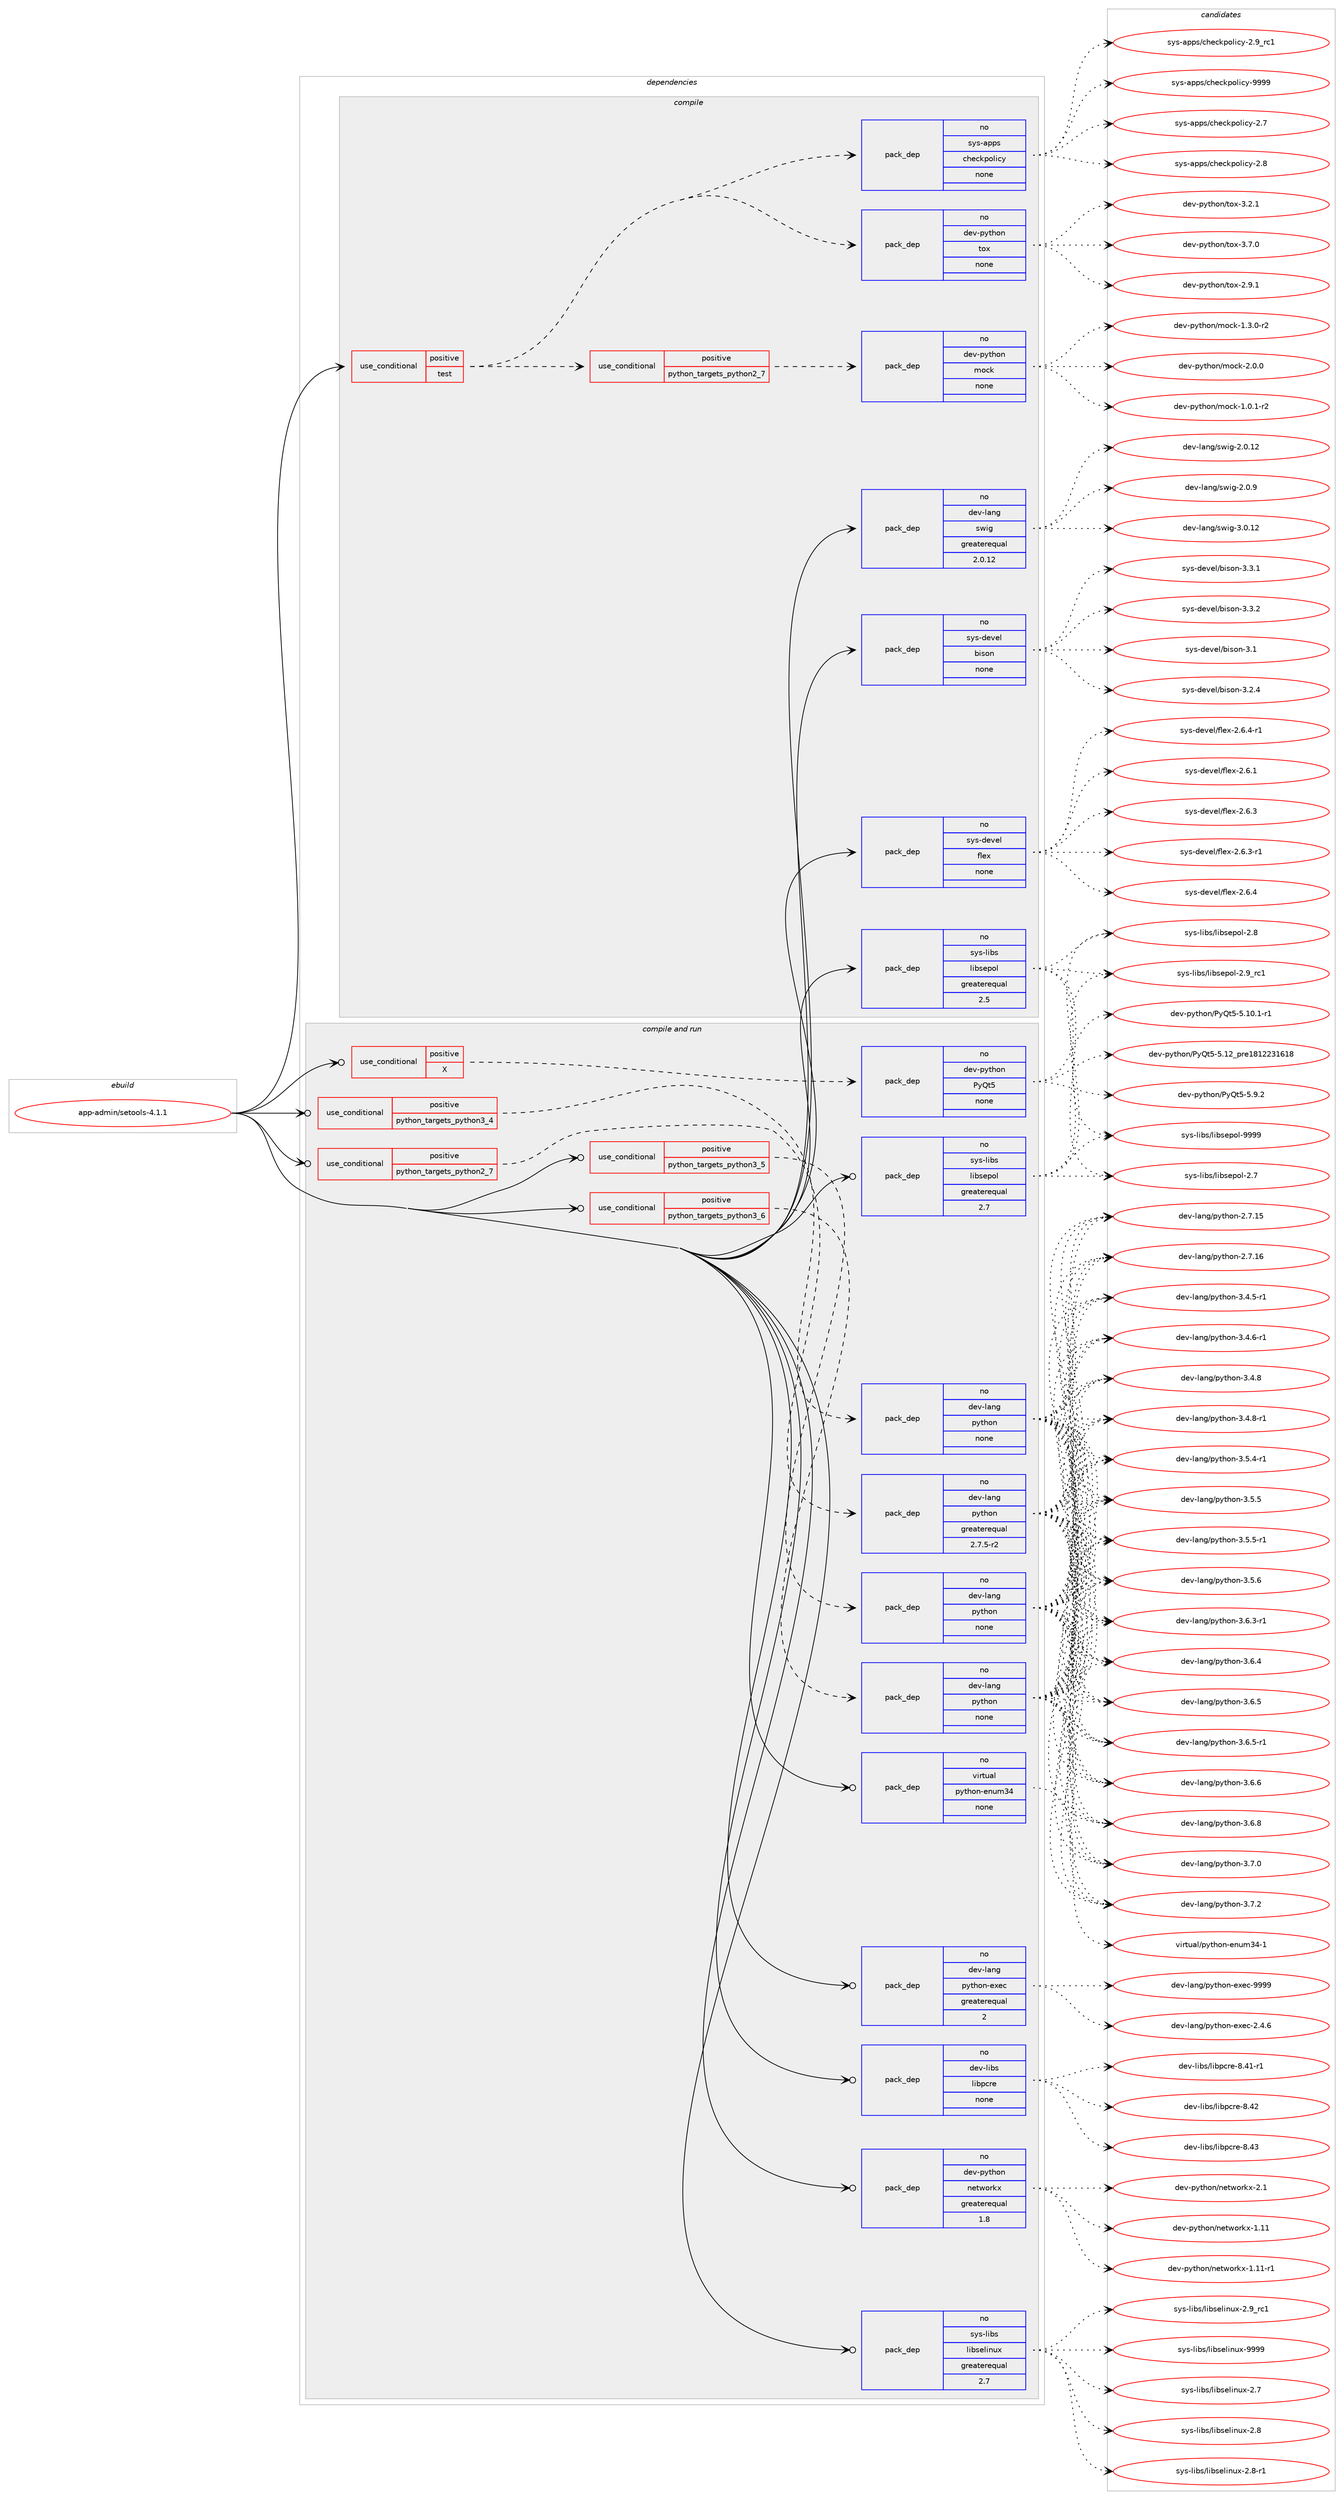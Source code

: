 digraph prolog {

# *************
# Graph options
# *************

newrank=true;
concentrate=true;
compound=true;
graph [rankdir=LR,fontname=Helvetica,fontsize=10,ranksep=1.5];#, ranksep=2.5, nodesep=0.2];
edge  [arrowhead=vee];
node  [fontname=Helvetica,fontsize=10];

# **********
# The ebuild
# **********

subgraph cluster_leftcol {
color=gray;
rank=same;
label=<<i>ebuild</i>>;
id [label="app-admin/setools-4.1.1", color=red, width=4, href="../app-admin/setools-4.1.1.svg"];
}

# ****************
# The dependencies
# ****************

subgraph cluster_midcol {
color=gray;
label=<<i>dependencies</i>>;
subgraph cluster_compile {
fillcolor="#eeeeee";
style=filled;
label=<<i>compile</i>>;
subgraph cond345970 {
dependency1269332 [label=<<TABLE BORDER="0" CELLBORDER="1" CELLSPACING="0" CELLPADDING="4"><TR><TD ROWSPAN="3" CELLPADDING="10">use_conditional</TD></TR><TR><TD>positive</TD></TR><TR><TD>test</TD></TR></TABLE>>, shape=none, color=red];
subgraph cond345971 {
dependency1269333 [label=<<TABLE BORDER="0" CELLBORDER="1" CELLSPACING="0" CELLPADDING="4"><TR><TD ROWSPAN="3" CELLPADDING="10">use_conditional</TD></TR><TR><TD>positive</TD></TR><TR><TD>python_targets_python2_7</TD></TR></TABLE>>, shape=none, color=red];
subgraph pack903686 {
dependency1269334 [label=<<TABLE BORDER="0" CELLBORDER="1" CELLSPACING="0" CELLPADDING="4" WIDTH="220"><TR><TD ROWSPAN="6" CELLPADDING="30">pack_dep</TD></TR><TR><TD WIDTH="110">no</TD></TR><TR><TD>dev-python</TD></TR><TR><TD>mock</TD></TR><TR><TD>none</TD></TR><TR><TD></TD></TR></TABLE>>, shape=none, color=blue];
}
dependency1269333:e -> dependency1269334:w [weight=20,style="dashed",arrowhead="vee"];
}
dependency1269332:e -> dependency1269333:w [weight=20,style="dashed",arrowhead="vee"];
subgraph pack903687 {
dependency1269335 [label=<<TABLE BORDER="0" CELLBORDER="1" CELLSPACING="0" CELLPADDING="4" WIDTH="220"><TR><TD ROWSPAN="6" CELLPADDING="30">pack_dep</TD></TR><TR><TD WIDTH="110">no</TD></TR><TR><TD>dev-python</TD></TR><TR><TD>tox</TD></TR><TR><TD>none</TD></TR><TR><TD></TD></TR></TABLE>>, shape=none, color=blue];
}
dependency1269332:e -> dependency1269335:w [weight=20,style="dashed",arrowhead="vee"];
subgraph pack903688 {
dependency1269336 [label=<<TABLE BORDER="0" CELLBORDER="1" CELLSPACING="0" CELLPADDING="4" WIDTH="220"><TR><TD ROWSPAN="6" CELLPADDING="30">pack_dep</TD></TR><TR><TD WIDTH="110">no</TD></TR><TR><TD>sys-apps</TD></TR><TR><TD>checkpolicy</TD></TR><TR><TD>none</TD></TR><TR><TD></TD></TR></TABLE>>, shape=none, color=blue];
}
dependency1269332:e -> dependency1269336:w [weight=20,style="dashed",arrowhead="vee"];
}
id:e -> dependency1269332:w [weight=20,style="solid",arrowhead="vee"];
subgraph pack903689 {
dependency1269337 [label=<<TABLE BORDER="0" CELLBORDER="1" CELLSPACING="0" CELLPADDING="4" WIDTH="220"><TR><TD ROWSPAN="6" CELLPADDING="30">pack_dep</TD></TR><TR><TD WIDTH="110">no</TD></TR><TR><TD>dev-lang</TD></TR><TR><TD>swig</TD></TR><TR><TD>greaterequal</TD></TR><TR><TD>2.0.12</TD></TR></TABLE>>, shape=none, color=blue];
}
id:e -> dependency1269337:w [weight=20,style="solid",arrowhead="vee"];
subgraph pack903690 {
dependency1269338 [label=<<TABLE BORDER="0" CELLBORDER="1" CELLSPACING="0" CELLPADDING="4" WIDTH="220"><TR><TD ROWSPAN="6" CELLPADDING="30">pack_dep</TD></TR><TR><TD WIDTH="110">no</TD></TR><TR><TD>sys-devel</TD></TR><TR><TD>bison</TD></TR><TR><TD>none</TD></TR><TR><TD></TD></TR></TABLE>>, shape=none, color=blue];
}
id:e -> dependency1269338:w [weight=20,style="solid",arrowhead="vee"];
subgraph pack903691 {
dependency1269339 [label=<<TABLE BORDER="0" CELLBORDER="1" CELLSPACING="0" CELLPADDING="4" WIDTH="220"><TR><TD ROWSPAN="6" CELLPADDING="30">pack_dep</TD></TR><TR><TD WIDTH="110">no</TD></TR><TR><TD>sys-devel</TD></TR><TR><TD>flex</TD></TR><TR><TD>none</TD></TR><TR><TD></TD></TR></TABLE>>, shape=none, color=blue];
}
id:e -> dependency1269339:w [weight=20,style="solid",arrowhead="vee"];
subgraph pack903692 {
dependency1269340 [label=<<TABLE BORDER="0" CELLBORDER="1" CELLSPACING="0" CELLPADDING="4" WIDTH="220"><TR><TD ROWSPAN="6" CELLPADDING="30">pack_dep</TD></TR><TR><TD WIDTH="110">no</TD></TR><TR><TD>sys-libs</TD></TR><TR><TD>libsepol</TD></TR><TR><TD>greaterequal</TD></TR><TR><TD>2.5</TD></TR></TABLE>>, shape=none, color=blue];
}
id:e -> dependency1269340:w [weight=20,style="solid",arrowhead="vee"];
}
subgraph cluster_compileandrun {
fillcolor="#eeeeee";
style=filled;
label=<<i>compile and run</i>>;
subgraph cond345972 {
dependency1269341 [label=<<TABLE BORDER="0" CELLBORDER="1" CELLSPACING="0" CELLPADDING="4"><TR><TD ROWSPAN="3" CELLPADDING="10">use_conditional</TD></TR><TR><TD>positive</TD></TR><TR><TD>X</TD></TR></TABLE>>, shape=none, color=red];
subgraph pack903693 {
dependency1269342 [label=<<TABLE BORDER="0" CELLBORDER="1" CELLSPACING="0" CELLPADDING="4" WIDTH="220"><TR><TD ROWSPAN="6" CELLPADDING="30">pack_dep</TD></TR><TR><TD WIDTH="110">no</TD></TR><TR><TD>dev-python</TD></TR><TR><TD>PyQt5</TD></TR><TR><TD>none</TD></TR><TR><TD></TD></TR></TABLE>>, shape=none, color=blue];
}
dependency1269341:e -> dependency1269342:w [weight=20,style="dashed",arrowhead="vee"];
}
id:e -> dependency1269341:w [weight=20,style="solid",arrowhead="odotvee"];
subgraph cond345973 {
dependency1269343 [label=<<TABLE BORDER="0" CELLBORDER="1" CELLSPACING="0" CELLPADDING="4"><TR><TD ROWSPAN="3" CELLPADDING="10">use_conditional</TD></TR><TR><TD>positive</TD></TR><TR><TD>python_targets_python2_7</TD></TR></TABLE>>, shape=none, color=red];
subgraph pack903694 {
dependency1269344 [label=<<TABLE BORDER="0" CELLBORDER="1" CELLSPACING="0" CELLPADDING="4" WIDTH="220"><TR><TD ROWSPAN="6" CELLPADDING="30">pack_dep</TD></TR><TR><TD WIDTH="110">no</TD></TR><TR><TD>dev-lang</TD></TR><TR><TD>python</TD></TR><TR><TD>greaterequal</TD></TR><TR><TD>2.7.5-r2</TD></TR></TABLE>>, shape=none, color=blue];
}
dependency1269343:e -> dependency1269344:w [weight=20,style="dashed",arrowhead="vee"];
}
id:e -> dependency1269343:w [weight=20,style="solid",arrowhead="odotvee"];
subgraph cond345974 {
dependency1269345 [label=<<TABLE BORDER="0" CELLBORDER="1" CELLSPACING="0" CELLPADDING="4"><TR><TD ROWSPAN="3" CELLPADDING="10">use_conditional</TD></TR><TR><TD>positive</TD></TR><TR><TD>python_targets_python3_4</TD></TR></TABLE>>, shape=none, color=red];
subgraph pack903695 {
dependency1269346 [label=<<TABLE BORDER="0" CELLBORDER="1" CELLSPACING="0" CELLPADDING="4" WIDTH="220"><TR><TD ROWSPAN="6" CELLPADDING="30">pack_dep</TD></TR><TR><TD WIDTH="110">no</TD></TR><TR><TD>dev-lang</TD></TR><TR><TD>python</TD></TR><TR><TD>none</TD></TR><TR><TD></TD></TR></TABLE>>, shape=none, color=blue];
}
dependency1269345:e -> dependency1269346:w [weight=20,style="dashed",arrowhead="vee"];
}
id:e -> dependency1269345:w [weight=20,style="solid",arrowhead="odotvee"];
subgraph cond345975 {
dependency1269347 [label=<<TABLE BORDER="0" CELLBORDER="1" CELLSPACING="0" CELLPADDING="4"><TR><TD ROWSPAN="3" CELLPADDING="10">use_conditional</TD></TR><TR><TD>positive</TD></TR><TR><TD>python_targets_python3_5</TD></TR></TABLE>>, shape=none, color=red];
subgraph pack903696 {
dependency1269348 [label=<<TABLE BORDER="0" CELLBORDER="1" CELLSPACING="0" CELLPADDING="4" WIDTH="220"><TR><TD ROWSPAN="6" CELLPADDING="30">pack_dep</TD></TR><TR><TD WIDTH="110">no</TD></TR><TR><TD>dev-lang</TD></TR><TR><TD>python</TD></TR><TR><TD>none</TD></TR><TR><TD></TD></TR></TABLE>>, shape=none, color=blue];
}
dependency1269347:e -> dependency1269348:w [weight=20,style="dashed",arrowhead="vee"];
}
id:e -> dependency1269347:w [weight=20,style="solid",arrowhead="odotvee"];
subgraph cond345976 {
dependency1269349 [label=<<TABLE BORDER="0" CELLBORDER="1" CELLSPACING="0" CELLPADDING="4"><TR><TD ROWSPAN="3" CELLPADDING="10">use_conditional</TD></TR><TR><TD>positive</TD></TR><TR><TD>python_targets_python3_6</TD></TR></TABLE>>, shape=none, color=red];
subgraph pack903697 {
dependency1269350 [label=<<TABLE BORDER="0" CELLBORDER="1" CELLSPACING="0" CELLPADDING="4" WIDTH="220"><TR><TD ROWSPAN="6" CELLPADDING="30">pack_dep</TD></TR><TR><TD WIDTH="110">no</TD></TR><TR><TD>dev-lang</TD></TR><TR><TD>python</TD></TR><TR><TD>none</TD></TR><TR><TD></TD></TR></TABLE>>, shape=none, color=blue];
}
dependency1269349:e -> dependency1269350:w [weight=20,style="dashed",arrowhead="vee"];
}
id:e -> dependency1269349:w [weight=20,style="solid",arrowhead="odotvee"];
subgraph pack903698 {
dependency1269351 [label=<<TABLE BORDER="0" CELLBORDER="1" CELLSPACING="0" CELLPADDING="4" WIDTH="220"><TR><TD ROWSPAN="6" CELLPADDING="30">pack_dep</TD></TR><TR><TD WIDTH="110">no</TD></TR><TR><TD>dev-lang</TD></TR><TR><TD>python-exec</TD></TR><TR><TD>greaterequal</TD></TR><TR><TD>2</TD></TR></TABLE>>, shape=none, color=blue];
}
id:e -> dependency1269351:w [weight=20,style="solid",arrowhead="odotvee"];
subgraph pack903699 {
dependency1269352 [label=<<TABLE BORDER="0" CELLBORDER="1" CELLSPACING="0" CELLPADDING="4" WIDTH="220"><TR><TD ROWSPAN="6" CELLPADDING="30">pack_dep</TD></TR><TR><TD WIDTH="110">no</TD></TR><TR><TD>dev-libs</TD></TR><TR><TD>libpcre</TD></TR><TR><TD>none</TD></TR><TR><TD></TD></TR></TABLE>>, shape=none, color=blue];
}
id:e -> dependency1269352:w [weight=20,style="solid",arrowhead="odotvee"];
subgraph pack903700 {
dependency1269353 [label=<<TABLE BORDER="0" CELLBORDER="1" CELLSPACING="0" CELLPADDING="4" WIDTH="220"><TR><TD ROWSPAN="6" CELLPADDING="30">pack_dep</TD></TR><TR><TD WIDTH="110">no</TD></TR><TR><TD>dev-python</TD></TR><TR><TD>networkx</TD></TR><TR><TD>greaterequal</TD></TR><TR><TD>1.8</TD></TR></TABLE>>, shape=none, color=blue];
}
id:e -> dependency1269353:w [weight=20,style="solid",arrowhead="odotvee"];
subgraph pack903701 {
dependency1269354 [label=<<TABLE BORDER="0" CELLBORDER="1" CELLSPACING="0" CELLPADDING="4" WIDTH="220"><TR><TD ROWSPAN="6" CELLPADDING="30">pack_dep</TD></TR><TR><TD WIDTH="110">no</TD></TR><TR><TD>sys-libs</TD></TR><TR><TD>libselinux</TD></TR><TR><TD>greaterequal</TD></TR><TR><TD>2.7</TD></TR></TABLE>>, shape=none, color=blue];
}
id:e -> dependency1269354:w [weight=20,style="solid",arrowhead="odotvee"];
subgraph pack903702 {
dependency1269355 [label=<<TABLE BORDER="0" CELLBORDER="1" CELLSPACING="0" CELLPADDING="4" WIDTH="220"><TR><TD ROWSPAN="6" CELLPADDING="30">pack_dep</TD></TR><TR><TD WIDTH="110">no</TD></TR><TR><TD>sys-libs</TD></TR><TR><TD>libsepol</TD></TR><TR><TD>greaterequal</TD></TR><TR><TD>2.7</TD></TR></TABLE>>, shape=none, color=blue];
}
id:e -> dependency1269355:w [weight=20,style="solid",arrowhead="odotvee"];
subgraph pack903703 {
dependency1269356 [label=<<TABLE BORDER="0" CELLBORDER="1" CELLSPACING="0" CELLPADDING="4" WIDTH="220"><TR><TD ROWSPAN="6" CELLPADDING="30">pack_dep</TD></TR><TR><TD WIDTH="110">no</TD></TR><TR><TD>virtual</TD></TR><TR><TD>python-enum34</TD></TR><TR><TD>none</TD></TR><TR><TD></TD></TR></TABLE>>, shape=none, color=blue];
}
id:e -> dependency1269356:w [weight=20,style="solid",arrowhead="odotvee"];
}
subgraph cluster_run {
fillcolor="#eeeeee";
style=filled;
label=<<i>run</i>>;
}
}

# **************
# The candidates
# **************

subgraph cluster_choices {
rank=same;
color=gray;
label=<<i>candidates</i>>;

subgraph choice903686 {
color=black;
nodesep=1;
choice1001011184511212111610411111047109111991074549464846494511450 [label="dev-python/mock-1.0.1-r2", color=red, width=4,href="../dev-python/mock-1.0.1-r2.svg"];
choice1001011184511212111610411111047109111991074549465146484511450 [label="dev-python/mock-1.3.0-r2", color=red, width=4,href="../dev-python/mock-1.3.0-r2.svg"];
choice100101118451121211161041111104710911199107455046484648 [label="dev-python/mock-2.0.0", color=red, width=4,href="../dev-python/mock-2.0.0.svg"];
dependency1269334:e -> choice1001011184511212111610411111047109111991074549464846494511450:w [style=dotted,weight="100"];
dependency1269334:e -> choice1001011184511212111610411111047109111991074549465146484511450:w [style=dotted,weight="100"];
dependency1269334:e -> choice100101118451121211161041111104710911199107455046484648:w [style=dotted,weight="100"];
}
subgraph choice903687 {
color=black;
nodesep=1;
choice1001011184511212111610411111047116111120455046574649 [label="dev-python/tox-2.9.1", color=red, width=4,href="../dev-python/tox-2.9.1.svg"];
choice1001011184511212111610411111047116111120455146504649 [label="dev-python/tox-3.2.1", color=red, width=4,href="../dev-python/tox-3.2.1.svg"];
choice1001011184511212111610411111047116111120455146554648 [label="dev-python/tox-3.7.0", color=red, width=4,href="../dev-python/tox-3.7.0.svg"];
dependency1269335:e -> choice1001011184511212111610411111047116111120455046574649:w [style=dotted,weight="100"];
dependency1269335:e -> choice1001011184511212111610411111047116111120455146504649:w [style=dotted,weight="100"];
dependency1269335:e -> choice1001011184511212111610411111047116111120455146554648:w [style=dotted,weight="100"];
}
subgraph choice903688 {
color=black;
nodesep=1;
choice11512111545971121121154799104101991071121111081059912145504655 [label="sys-apps/checkpolicy-2.7", color=red, width=4,href="../sys-apps/checkpolicy-2.7.svg"];
choice11512111545971121121154799104101991071121111081059912145504656 [label="sys-apps/checkpolicy-2.8", color=red, width=4,href="../sys-apps/checkpolicy-2.8.svg"];
choice11512111545971121121154799104101991071121111081059912145504657951149949 [label="sys-apps/checkpolicy-2.9_rc1", color=red, width=4,href="../sys-apps/checkpolicy-2.9_rc1.svg"];
choice1151211154597112112115479910410199107112111108105991214557575757 [label="sys-apps/checkpolicy-9999", color=red, width=4,href="../sys-apps/checkpolicy-9999.svg"];
dependency1269336:e -> choice11512111545971121121154799104101991071121111081059912145504655:w [style=dotted,weight="100"];
dependency1269336:e -> choice11512111545971121121154799104101991071121111081059912145504656:w [style=dotted,weight="100"];
dependency1269336:e -> choice11512111545971121121154799104101991071121111081059912145504657951149949:w [style=dotted,weight="100"];
dependency1269336:e -> choice1151211154597112112115479910410199107112111108105991214557575757:w [style=dotted,weight="100"];
}
subgraph choice903689 {
color=black;
nodesep=1;
choice10010111845108971101034711511910510345504648464950 [label="dev-lang/swig-2.0.12", color=red, width=4,href="../dev-lang/swig-2.0.12.svg"];
choice100101118451089711010347115119105103455046484657 [label="dev-lang/swig-2.0.9", color=red, width=4,href="../dev-lang/swig-2.0.9.svg"];
choice10010111845108971101034711511910510345514648464950 [label="dev-lang/swig-3.0.12", color=red, width=4,href="../dev-lang/swig-3.0.12.svg"];
dependency1269337:e -> choice10010111845108971101034711511910510345504648464950:w [style=dotted,weight="100"];
dependency1269337:e -> choice100101118451089711010347115119105103455046484657:w [style=dotted,weight="100"];
dependency1269337:e -> choice10010111845108971101034711511910510345514648464950:w [style=dotted,weight="100"];
}
subgraph choice903690 {
color=black;
nodesep=1;
choice11512111545100101118101108479810511511111045514649 [label="sys-devel/bison-3.1", color=red, width=4,href="../sys-devel/bison-3.1.svg"];
choice115121115451001011181011084798105115111110455146504652 [label="sys-devel/bison-3.2.4", color=red, width=4,href="../sys-devel/bison-3.2.4.svg"];
choice115121115451001011181011084798105115111110455146514649 [label="sys-devel/bison-3.3.1", color=red, width=4,href="../sys-devel/bison-3.3.1.svg"];
choice115121115451001011181011084798105115111110455146514650 [label="sys-devel/bison-3.3.2", color=red, width=4,href="../sys-devel/bison-3.3.2.svg"];
dependency1269338:e -> choice11512111545100101118101108479810511511111045514649:w [style=dotted,weight="100"];
dependency1269338:e -> choice115121115451001011181011084798105115111110455146504652:w [style=dotted,weight="100"];
dependency1269338:e -> choice115121115451001011181011084798105115111110455146514649:w [style=dotted,weight="100"];
dependency1269338:e -> choice115121115451001011181011084798105115111110455146514650:w [style=dotted,weight="100"];
}
subgraph choice903691 {
color=black;
nodesep=1;
choice1151211154510010111810110847102108101120455046544649 [label="sys-devel/flex-2.6.1", color=red, width=4,href="../sys-devel/flex-2.6.1.svg"];
choice1151211154510010111810110847102108101120455046544651 [label="sys-devel/flex-2.6.3", color=red, width=4,href="../sys-devel/flex-2.6.3.svg"];
choice11512111545100101118101108471021081011204550465446514511449 [label="sys-devel/flex-2.6.3-r1", color=red, width=4,href="../sys-devel/flex-2.6.3-r1.svg"];
choice1151211154510010111810110847102108101120455046544652 [label="sys-devel/flex-2.6.4", color=red, width=4,href="../sys-devel/flex-2.6.4.svg"];
choice11512111545100101118101108471021081011204550465446524511449 [label="sys-devel/flex-2.6.4-r1", color=red, width=4,href="../sys-devel/flex-2.6.4-r1.svg"];
dependency1269339:e -> choice1151211154510010111810110847102108101120455046544649:w [style=dotted,weight="100"];
dependency1269339:e -> choice1151211154510010111810110847102108101120455046544651:w [style=dotted,weight="100"];
dependency1269339:e -> choice11512111545100101118101108471021081011204550465446514511449:w [style=dotted,weight="100"];
dependency1269339:e -> choice1151211154510010111810110847102108101120455046544652:w [style=dotted,weight="100"];
dependency1269339:e -> choice11512111545100101118101108471021081011204550465446524511449:w [style=dotted,weight="100"];
}
subgraph choice903692 {
color=black;
nodesep=1;
choice1151211154510810598115471081059811510111211110845504655 [label="sys-libs/libsepol-2.7", color=red, width=4,href="../sys-libs/libsepol-2.7.svg"];
choice1151211154510810598115471081059811510111211110845504656 [label="sys-libs/libsepol-2.8", color=red, width=4,href="../sys-libs/libsepol-2.8.svg"];
choice1151211154510810598115471081059811510111211110845504657951149949 [label="sys-libs/libsepol-2.9_rc1", color=red, width=4,href="../sys-libs/libsepol-2.9_rc1.svg"];
choice115121115451081059811547108105981151011121111084557575757 [label="sys-libs/libsepol-9999", color=red, width=4,href="../sys-libs/libsepol-9999.svg"];
dependency1269340:e -> choice1151211154510810598115471081059811510111211110845504655:w [style=dotted,weight="100"];
dependency1269340:e -> choice1151211154510810598115471081059811510111211110845504656:w [style=dotted,weight="100"];
dependency1269340:e -> choice1151211154510810598115471081059811510111211110845504657951149949:w [style=dotted,weight="100"];
dependency1269340:e -> choice115121115451081059811547108105981151011121111084557575757:w [style=dotted,weight="100"];
}
subgraph choice903693 {
color=black;
nodesep=1;
choice1001011184511212111610411111047801218111653455346494846494511449 [label="dev-python/PyQt5-5.10.1-r1", color=red, width=4,href="../dev-python/PyQt5-5.10.1-r1.svg"];
choice100101118451121211161041111104780121811165345534649509511211410149564950505149544956 [label="dev-python/PyQt5-5.12_pre1812231618", color=red, width=4,href="../dev-python/PyQt5-5.12_pre1812231618.svg"];
choice1001011184511212111610411111047801218111653455346574650 [label="dev-python/PyQt5-5.9.2", color=red, width=4,href="../dev-python/PyQt5-5.9.2.svg"];
dependency1269342:e -> choice1001011184511212111610411111047801218111653455346494846494511449:w [style=dotted,weight="100"];
dependency1269342:e -> choice100101118451121211161041111104780121811165345534649509511211410149564950505149544956:w [style=dotted,weight="100"];
dependency1269342:e -> choice1001011184511212111610411111047801218111653455346574650:w [style=dotted,weight="100"];
}
subgraph choice903694 {
color=black;
nodesep=1;
choice10010111845108971101034711212111610411111045504655464953 [label="dev-lang/python-2.7.15", color=red, width=4,href="../dev-lang/python-2.7.15.svg"];
choice10010111845108971101034711212111610411111045504655464954 [label="dev-lang/python-2.7.16", color=red, width=4,href="../dev-lang/python-2.7.16.svg"];
choice1001011184510897110103471121211161041111104551465246534511449 [label="dev-lang/python-3.4.5-r1", color=red, width=4,href="../dev-lang/python-3.4.5-r1.svg"];
choice1001011184510897110103471121211161041111104551465246544511449 [label="dev-lang/python-3.4.6-r1", color=red, width=4,href="../dev-lang/python-3.4.6-r1.svg"];
choice100101118451089711010347112121116104111110455146524656 [label="dev-lang/python-3.4.8", color=red, width=4,href="../dev-lang/python-3.4.8.svg"];
choice1001011184510897110103471121211161041111104551465246564511449 [label="dev-lang/python-3.4.8-r1", color=red, width=4,href="../dev-lang/python-3.4.8-r1.svg"];
choice1001011184510897110103471121211161041111104551465346524511449 [label="dev-lang/python-3.5.4-r1", color=red, width=4,href="../dev-lang/python-3.5.4-r1.svg"];
choice100101118451089711010347112121116104111110455146534653 [label="dev-lang/python-3.5.5", color=red, width=4,href="../dev-lang/python-3.5.5.svg"];
choice1001011184510897110103471121211161041111104551465346534511449 [label="dev-lang/python-3.5.5-r1", color=red, width=4,href="../dev-lang/python-3.5.5-r1.svg"];
choice100101118451089711010347112121116104111110455146534654 [label="dev-lang/python-3.5.6", color=red, width=4,href="../dev-lang/python-3.5.6.svg"];
choice1001011184510897110103471121211161041111104551465446514511449 [label="dev-lang/python-3.6.3-r1", color=red, width=4,href="../dev-lang/python-3.6.3-r1.svg"];
choice100101118451089711010347112121116104111110455146544652 [label="dev-lang/python-3.6.4", color=red, width=4,href="../dev-lang/python-3.6.4.svg"];
choice100101118451089711010347112121116104111110455146544653 [label="dev-lang/python-3.6.5", color=red, width=4,href="../dev-lang/python-3.6.5.svg"];
choice1001011184510897110103471121211161041111104551465446534511449 [label="dev-lang/python-3.6.5-r1", color=red, width=4,href="../dev-lang/python-3.6.5-r1.svg"];
choice100101118451089711010347112121116104111110455146544654 [label="dev-lang/python-3.6.6", color=red, width=4,href="../dev-lang/python-3.6.6.svg"];
choice100101118451089711010347112121116104111110455146544656 [label="dev-lang/python-3.6.8", color=red, width=4,href="../dev-lang/python-3.6.8.svg"];
choice100101118451089711010347112121116104111110455146554648 [label="dev-lang/python-3.7.0", color=red, width=4,href="../dev-lang/python-3.7.0.svg"];
choice100101118451089711010347112121116104111110455146554650 [label="dev-lang/python-3.7.2", color=red, width=4,href="../dev-lang/python-3.7.2.svg"];
dependency1269344:e -> choice10010111845108971101034711212111610411111045504655464953:w [style=dotted,weight="100"];
dependency1269344:e -> choice10010111845108971101034711212111610411111045504655464954:w [style=dotted,weight="100"];
dependency1269344:e -> choice1001011184510897110103471121211161041111104551465246534511449:w [style=dotted,weight="100"];
dependency1269344:e -> choice1001011184510897110103471121211161041111104551465246544511449:w [style=dotted,weight="100"];
dependency1269344:e -> choice100101118451089711010347112121116104111110455146524656:w [style=dotted,weight="100"];
dependency1269344:e -> choice1001011184510897110103471121211161041111104551465246564511449:w [style=dotted,weight="100"];
dependency1269344:e -> choice1001011184510897110103471121211161041111104551465346524511449:w [style=dotted,weight="100"];
dependency1269344:e -> choice100101118451089711010347112121116104111110455146534653:w [style=dotted,weight="100"];
dependency1269344:e -> choice1001011184510897110103471121211161041111104551465346534511449:w [style=dotted,weight="100"];
dependency1269344:e -> choice100101118451089711010347112121116104111110455146534654:w [style=dotted,weight="100"];
dependency1269344:e -> choice1001011184510897110103471121211161041111104551465446514511449:w [style=dotted,weight="100"];
dependency1269344:e -> choice100101118451089711010347112121116104111110455146544652:w [style=dotted,weight="100"];
dependency1269344:e -> choice100101118451089711010347112121116104111110455146544653:w [style=dotted,weight="100"];
dependency1269344:e -> choice1001011184510897110103471121211161041111104551465446534511449:w [style=dotted,weight="100"];
dependency1269344:e -> choice100101118451089711010347112121116104111110455146544654:w [style=dotted,weight="100"];
dependency1269344:e -> choice100101118451089711010347112121116104111110455146544656:w [style=dotted,weight="100"];
dependency1269344:e -> choice100101118451089711010347112121116104111110455146554648:w [style=dotted,weight="100"];
dependency1269344:e -> choice100101118451089711010347112121116104111110455146554650:w [style=dotted,weight="100"];
}
subgraph choice903695 {
color=black;
nodesep=1;
choice10010111845108971101034711212111610411111045504655464953 [label="dev-lang/python-2.7.15", color=red, width=4,href="../dev-lang/python-2.7.15.svg"];
choice10010111845108971101034711212111610411111045504655464954 [label="dev-lang/python-2.7.16", color=red, width=4,href="../dev-lang/python-2.7.16.svg"];
choice1001011184510897110103471121211161041111104551465246534511449 [label="dev-lang/python-3.4.5-r1", color=red, width=4,href="../dev-lang/python-3.4.5-r1.svg"];
choice1001011184510897110103471121211161041111104551465246544511449 [label="dev-lang/python-3.4.6-r1", color=red, width=4,href="../dev-lang/python-3.4.6-r1.svg"];
choice100101118451089711010347112121116104111110455146524656 [label="dev-lang/python-3.4.8", color=red, width=4,href="../dev-lang/python-3.4.8.svg"];
choice1001011184510897110103471121211161041111104551465246564511449 [label="dev-lang/python-3.4.8-r1", color=red, width=4,href="../dev-lang/python-3.4.8-r1.svg"];
choice1001011184510897110103471121211161041111104551465346524511449 [label="dev-lang/python-3.5.4-r1", color=red, width=4,href="../dev-lang/python-3.5.4-r1.svg"];
choice100101118451089711010347112121116104111110455146534653 [label="dev-lang/python-3.5.5", color=red, width=4,href="../dev-lang/python-3.5.5.svg"];
choice1001011184510897110103471121211161041111104551465346534511449 [label="dev-lang/python-3.5.5-r1", color=red, width=4,href="../dev-lang/python-3.5.5-r1.svg"];
choice100101118451089711010347112121116104111110455146534654 [label="dev-lang/python-3.5.6", color=red, width=4,href="../dev-lang/python-3.5.6.svg"];
choice1001011184510897110103471121211161041111104551465446514511449 [label="dev-lang/python-3.6.3-r1", color=red, width=4,href="../dev-lang/python-3.6.3-r1.svg"];
choice100101118451089711010347112121116104111110455146544652 [label="dev-lang/python-3.6.4", color=red, width=4,href="../dev-lang/python-3.6.4.svg"];
choice100101118451089711010347112121116104111110455146544653 [label="dev-lang/python-3.6.5", color=red, width=4,href="../dev-lang/python-3.6.5.svg"];
choice1001011184510897110103471121211161041111104551465446534511449 [label="dev-lang/python-3.6.5-r1", color=red, width=4,href="../dev-lang/python-3.6.5-r1.svg"];
choice100101118451089711010347112121116104111110455146544654 [label="dev-lang/python-3.6.6", color=red, width=4,href="../dev-lang/python-3.6.6.svg"];
choice100101118451089711010347112121116104111110455146544656 [label="dev-lang/python-3.6.8", color=red, width=4,href="../dev-lang/python-3.6.8.svg"];
choice100101118451089711010347112121116104111110455146554648 [label="dev-lang/python-3.7.0", color=red, width=4,href="../dev-lang/python-3.7.0.svg"];
choice100101118451089711010347112121116104111110455146554650 [label="dev-lang/python-3.7.2", color=red, width=4,href="../dev-lang/python-3.7.2.svg"];
dependency1269346:e -> choice10010111845108971101034711212111610411111045504655464953:w [style=dotted,weight="100"];
dependency1269346:e -> choice10010111845108971101034711212111610411111045504655464954:w [style=dotted,weight="100"];
dependency1269346:e -> choice1001011184510897110103471121211161041111104551465246534511449:w [style=dotted,weight="100"];
dependency1269346:e -> choice1001011184510897110103471121211161041111104551465246544511449:w [style=dotted,weight="100"];
dependency1269346:e -> choice100101118451089711010347112121116104111110455146524656:w [style=dotted,weight="100"];
dependency1269346:e -> choice1001011184510897110103471121211161041111104551465246564511449:w [style=dotted,weight="100"];
dependency1269346:e -> choice1001011184510897110103471121211161041111104551465346524511449:w [style=dotted,weight="100"];
dependency1269346:e -> choice100101118451089711010347112121116104111110455146534653:w [style=dotted,weight="100"];
dependency1269346:e -> choice1001011184510897110103471121211161041111104551465346534511449:w [style=dotted,weight="100"];
dependency1269346:e -> choice100101118451089711010347112121116104111110455146534654:w [style=dotted,weight="100"];
dependency1269346:e -> choice1001011184510897110103471121211161041111104551465446514511449:w [style=dotted,weight="100"];
dependency1269346:e -> choice100101118451089711010347112121116104111110455146544652:w [style=dotted,weight="100"];
dependency1269346:e -> choice100101118451089711010347112121116104111110455146544653:w [style=dotted,weight="100"];
dependency1269346:e -> choice1001011184510897110103471121211161041111104551465446534511449:w [style=dotted,weight="100"];
dependency1269346:e -> choice100101118451089711010347112121116104111110455146544654:w [style=dotted,weight="100"];
dependency1269346:e -> choice100101118451089711010347112121116104111110455146544656:w [style=dotted,weight="100"];
dependency1269346:e -> choice100101118451089711010347112121116104111110455146554648:w [style=dotted,weight="100"];
dependency1269346:e -> choice100101118451089711010347112121116104111110455146554650:w [style=dotted,weight="100"];
}
subgraph choice903696 {
color=black;
nodesep=1;
choice10010111845108971101034711212111610411111045504655464953 [label="dev-lang/python-2.7.15", color=red, width=4,href="../dev-lang/python-2.7.15.svg"];
choice10010111845108971101034711212111610411111045504655464954 [label="dev-lang/python-2.7.16", color=red, width=4,href="../dev-lang/python-2.7.16.svg"];
choice1001011184510897110103471121211161041111104551465246534511449 [label="dev-lang/python-3.4.5-r1", color=red, width=4,href="../dev-lang/python-3.4.5-r1.svg"];
choice1001011184510897110103471121211161041111104551465246544511449 [label="dev-lang/python-3.4.6-r1", color=red, width=4,href="../dev-lang/python-3.4.6-r1.svg"];
choice100101118451089711010347112121116104111110455146524656 [label="dev-lang/python-3.4.8", color=red, width=4,href="../dev-lang/python-3.4.8.svg"];
choice1001011184510897110103471121211161041111104551465246564511449 [label="dev-lang/python-3.4.8-r1", color=red, width=4,href="../dev-lang/python-3.4.8-r1.svg"];
choice1001011184510897110103471121211161041111104551465346524511449 [label="dev-lang/python-3.5.4-r1", color=red, width=4,href="../dev-lang/python-3.5.4-r1.svg"];
choice100101118451089711010347112121116104111110455146534653 [label="dev-lang/python-3.5.5", color=red, width=4,href="../dev-lang/python-3.5.5.svg"];
choice1001011184510897110103471121211161041111104551465346534511449 [label="dev-lang/python-3.5.5-r1", color=red, width=4,href="../dev-lang/python-3.5.5-r1.svg"];
choice100101118451089711010347112121116104111110455146534654 [label="dev-lang/python-3.5.6", color=red, width=4,href="../dev-lang/python-3.5.6.svg"];
choice1001011184510897110103471121211161041111104551465446514511449 [label="dev-lang/python-3.6.3-r1", color=red, width=4,href="../dev-lang/python-3.6.3-r1.svg"];
choice100101118451089711010347112121116104111110455146544652 [label="dev-lang/python-3.6.4", color=red, width=4,href="../dev-lang/python-3.6.4.svg"];
choice100101118451089711010347112121116104111110455146544653 [label="dev-lang/python-3.6.5", color=red, width=4,href="../dev-lang/python-3.6.5.svg"];
choice1001011184510897110103471121211161041111104551465446534511449 [label="dev-lang/python-3.6.5-r1", color=red, width=4,href="../dev-lang/python-3.6.5-r1.svg"];
choice100101118451089711010347112121116104111110455146544654 [label="dev-lang/python-3.6.6", color=red, width=4,href="../dev-lang/python-3.6.6.svg"];
choice100101118451089711010347112121116104111110455146544656 [label="dev-lang/python-3.6.8", color=red, width=4,href="../dev-lang/python-3.6.8.svg"];
choice100101118451089711010347112121116104111110455146554648 [label="dev-lang/python-3.7.0", color=red, width=4,href="../dev-lang/python-3.7.0.svg"];
choice100101118451089711010347112121116104111110455146554650 [label="dev-lang/python-3.7.2", color=red, width=4,href="../dev-lang/python-3.7.2.svg"];
dependency1269348:e -> choice10010111845108971101034711212111610411111045504655464953:w [style=dotted,weight="100"];
dependency1269348:e -> choice10010111845108971101034711212111610411111045504655464954:w [style=dotted,weight="100"];
dependency1269348:e -> choice1001011184510897110103471121211161041111104551465246534511449:w [style=dotted,weight="100"];
dependency1269348:e -> choice1001011184510897110103471121211161041111104551465246544511449:w [style=dotted,weight="100"];
dependency1269348:e -> choice100101118451089711010347112121116104111110455146524656:w [style=dotted,weight="100"];
dependency1269348:e -> choice1001011184510897110103471121211161041111104551465246564511449:w [style=dotted,weight="100"];
dependency1269348:e -> choice1001011184510897110103471121211161041111104551465346524511449:w [style=dotted,weight="100"];
dependency1269348:e -> choice100101118451089711010347112121116104111110455146534653:w [style=dotted,weight="100"];
dependency1269348:e -> choice1001011184510897110103471121211161041111104551465346534511449:w [style=dotted,weight="100"];
dependency1269348:e -> choice100101118451089711010347112121116104111110455146534654:w [style=dotted,weight="100"];
dependency1269348:e -> choice1001011184510897110103471121211161041111104551465446514511449:w [style=dotted,weight="100"];
dependency1269348:e -> choice100101118451089711010347112121116104111110455146544652:w [style=dotted,weight="100"];
dependency1269348:e -> choice100101118451089711010347112121116104111110455146544653:w [style=dotted,weight="100"];
dependency1269348:e -> choice1001011184510897110103471121211161041111104551465446534511449:w [style=dotted,weight="100"];
dependency1269348:e -> choice100101118451089711010347112121116104111110455146544654:w [style=dotted,weight="100"];
dependency1269348:e -> choice100101118451089711010347112121116104111110455146544656:w [style=dotted,weight="100"];
dependency1269348:e -> choice100101118451089711010347112121116104111110455146554648:w [style=dotted,weight="100"];
dependency1269348:e -> choice100101118451089711010347112121116104111110455146554650:w [style=dotted,weight="100"];
}
subgraph choice903697 {
color=black;
nodesep=1;
choice10010111845108971101034711212111610411111045504655464953 [label="dev-lang/python-2.7.15", color=red, width=4,href="../dev-lang/python-2.7.15.svg"];
choice10010111845108971101034711212111610411111045504655464954 [label="dev-lang/python-2.7.16", color=red, width=4,href="../dev-lang/python-2.7.16.svg"];
choice1001011184510897110103471121211161041111104551465246534511449 [label="dev-lang/python-3.4.5-r1", color=red, width=4,href="../dev-lang/python-3.4.5-r1.svg"];
choice1001011184510897110103471121211161041111104551465246544511449 [label="dev-lang/python-3.4.6-r1", color=red, width=4,href="../dev-lang/python-3.4.6-r1.svg"];
choice100101118451089711010347112121116104111110455146524656 [label="dev-lang/python-3.4.8", color=red, width=4,href="../dev-lang/python-3.4.8.svg"];
choice1001011184510897110103471121211161041111104551465246564511449 [label="dev-lang/python-3.4.8-r1", color=red, width=4,href="../dev-lang/python-3.4.8-r1.svg"];
choice1001011184510897110103471121211161041111104551465346524511449 [label="dev-lang/python-3.5.4-r1", color=red, width=4,href="../dev-lang/python-3.5.4-r1.svg"];
choice100101118451089711010347112121116104111110455146534653 [label="dev-lang/python-3.5.5", color=red, width=4,href="../dev-lang/python-3.5.5.svg"];
choice1001011184510897110103471121211161041111104551465346534511449 [label="dev-lang/python-3.5.5-r1", color=red, width=4,href="../dev-lang/python-3.5.5-r1.svg"];
choice100101118451089711010347112121116104111110455146534654 [label="dev-lang/python-3.5.6", color=red, width=4,href="../dev-lang/python-3.5.6.svg"];
choice1001011184510897110103471121211161041111104551465446514511449 [label="dev-lang/python-3.6.3-r1", color=red, width=4,href="../dev-lang/python-3.6.3-r1.svg"];
choice100101118451089711010347112121116104111110455146544652 [label="dev-lang/python-3.6.4", color=red, width=4,href="../dev-lang/python-3.6.4.svg"];
choice100101118451089711010347112121116104111110455146544653 [label="dev-lang/python-3.6.5", color=red, width=4,href="../dev-lang/python-3.6.5.svg"];
choice1001011184510897110103471121211161041111104551465446534511449 [label="dev-lang/python-3.6.5-r1", color=red, width=4,href="../dev-lang/python-3.6.5-r1.svg"];
choice100101118451089711010347112121116104111110455146544654 [label="dev-lang/python-3.6.6", color=red, width=4,href="../dev-lang/python-3.6.6.svg"];
choice100101118451089711010347112121116104111110455146544656 [label="dev-lang/python-3.6.8", color=red, width=4,href="../dev-lang/python-3.6.8.svg"];
choice100101118451089711010347112121116104111110455146554648 [label="dev-lang/python-3.7.0", color=red, width=4,href="../dev-lang/python-3.7.0.svg"];
choice100101118451089711010347112121116104111110455146554650 [label="dev-lang/python-3.7.2", color=red, width=4,href="../dev-lang/python-3.7.2.svg"];
dependency1269350:e -> choice10010111845108971101034711212111610411111045504655464953:w [style=dotted,weight="100"];
dependency1269350:e -> choice10010111845108971101034711212111610411111045504655464954:w [style=dotted,weight="100"];
dependency1269350:e -> choice1001011184510897110103471121211161041111104551465246534511449:w [style=dotted,weight="100"];
dependency1269350:e -> choice1001011184510897110103471121211161041111104551465246544511449:w [style=dotted,weight="100"];
dependency1269350:e -> choice100101118451089711010347112121116104111110455146524656:w [style=dotted,weight="100"];
dependency1269350:e -> choice1001011184510897110103471121211161041111104551465246564511449:w [style=dotted,weight="100"];
dependency1269350:e -> choice1001011184510897110103471121211161041111104551465346524511449:w [style=dotted,weight="100"];
dependency1269350:e -> choice100101118451089711010347112121116104111110455146534653:w [style=dotted,weight="100"];
dependency1269350:e -> choice1001011184510897110103471121211161041111104551465346534511449:w [style=dotted,weight="100"];
dependency1269350:e -> choice100101118451089711010347112121116104111110455146534654:w [style=dotted,weight="100"];
dependency1269350:e -> choice1001011184510897110103471121211161041111104551465446514511449:w [style=dotted,weight="100"];
dependency1269350:e -> choice100101118451089711010347112121116104111110455146544652:w [style=dotted,weight="100"];
dependency1269350:e -> choice100101118451089711010347112121116104111110455146544653:w [style=dotted,weight="100"];
dependency1269350:e -> choice1001011184510897110103471121211161041111104551465446534511449:w [style=dotted,weight="100"];
dependency1269350:e -> choice100101118451089711010347112121116104111110455146544654:w [style=dotted,weight="100"];
dependency1269350:e -> choice100101118451089711010347112121116104111110455146544656:w [style=dotted,weight="100"];
dependency1269350:e -> choice100101118451089711010347112121116104111110455146554648:w [style=dotted,weight="100"];
dependency1269350:e -> choice100101118451089711010347112121116104111110455146554650:w [style=dotted,weight="100"];
}
subgraph choice903698 {
color=black;
nodesep=1;
choice1001011184510897110103471121211161041111104510112010199455046524654 [label="dev-lang/python-exec-2.4.6", color=red, width=4,href="../dev-lang/python-exec-2.4.6.svg"];
choice10010111845108971101034711212111610411111045101120101994557575757 [label="dev-lang/python-exec-9999", color=red, width=4,href="../dev-lang/python-exec-9999.svg"];
dependency1269351:e -> choice1001011184510897110103471121211161041111104510112010199455046524654:w [style=dotted,weight="100"];
dependency1269351:e -> choice10010111845108971101034711212111610411111045101120101994557575757:w [style=dotted,weight="100"];
}
subgraph choice903699 {
color=black;
nodesep=1;
choice100101118451081059811547108105981129911410145564652494511449 [label="dev-libs/libpcre-8.41-r1", color=red, width=4,href="../dev-libs/libpcre-8.41-r1.svg"];
choice10010111845108105981154710810598112991141014556465250 [label="dev-libs/libpcre-8.42", color=red, width=4,href="../dev-libs/libpcre-8.42.svg"];
choice10010111845108105981154710810598112991141014556465251 [label="dev-libs/libpcre-8.43", color=red, width=4,href="../dev-libs/libpcre-8.43.svg"];
dependency1269352:e -> choice100101118451081059811547108105981129911410145564652494511449:w [style=dotted,weight="100"];
dependency1269352:e -> choice10010111845108105981154710810598112991141014556465250:w [style=dotted,weight="100"];
dependency1269352:e -> choice10010111845108105981154710810598112991141014556465251:w [style=dotted,weight="100"];
}
subgraph choice903700 {
color=black;
nodesep=1;
choice10010111845112121116104111110471101011161191111141071204549464949 [label="dev-python/networkx-1.11", color=red, width=4,href="../dev-python/networkx-1.11.svg"];
choice100101118451121211161041111104711010111611911111410712045494649494511449 [label="dev-python/networkx-1.11-r1", color=red, width=4,href="../dev-python/networkx-1.11-r1.svg"];
choice100101118451121211161041111104711010111611911111410712045504649 [label="dev-python/networkx-2.1", color=red, width=4,href="../dev-python/networkx-2.1.svg"];
dependency1269353:e -> choice10010111845112121116104111110471101011161191111141071204549464949:w [style=dotted,weight="100"];
dependency1269353:e -> choice100101118451121211161041111104711010111611911111410712045494649494511449:w [style=dotted,weight="100"];
dependency1269353:e -> choice100101118451121211161041111104711010111611911111410712045504649:w [style=dotted,weight="100"];
}
subgraph choice903701 {
color=black;
nodesep=1;
choice1151211154510810598115471081059811510110810511011712045504655 [label="sys-libs/libselinux-2.7", color=red, width=4,href="../sys-libs/libselinux-2.7.svg"];
choice1151211154510810598115471081059811510110810511011712045504656 [label="sys-libs/libselinux-2.8", color=red, width=4,href="../sys-libs/libselinux-2.8.svg"];
choice11512111545108105981154710810598115101108105110117120455046564511449 [label="sys-libs/libselinux-2.8-r1", color=red, width=4,href="../sys-libs/libselinux-2.8-r1.svg"];
choice1151211154510810598115471081059811510110810511011712045504657951149949 [label="sys-libs/libselinux-2.9_rc1", color=red, width=4,href="../sys-libs/libselinux-2.9_rc1.svg"];
choice115121115451081059811547108105981151011081051101171204557575757 [label="sys-libs/libselinux-9999", color=red, width=4,href="../sys-libs/libselinux-9999.svg"];
dependency1269354:e -> choice1151211154510810598115471081059811510110810511011712045504655:w [style=dotted,weight="100"];
dependency1269354:e -> choice1151211154510810598115471081059811510110810511011712045504656:w [style=dotted,weight="100"];
dependency1269354:e -> choice11512111545108105981154710810598115101108105110117120455046564511449:w [style=dotted,weight="100"];
dependency1269354:e -> choice1151211154510810598115471081059811510110810511011712045504657951149949:w [style=dotted,weight="100"];
dependency1269354:e -> choice115121115451081059811547108105981151011081051101171204557575757:w [style=dotted,weight="100"];
}
subgraph choice903702 {
color=black;
nodesep=1;
choice1151211154510810598115471081059811510111211110845504655 [label="sys-libs/libsepol-2.7", color=red, width=4,href="../sys-libs/libsepol-2.7.svg"];
choice1151211154510810598115471081059811510111211110845504656 [label="sys-libs/libsepol-2.8", color=red, width=4,href="../sys-libs/libsepol-2.8.svg"];
choice1151211154510810598115471081059811510111211110845504657951149949 [label="sys-libs/libsepol-2.9_rc1", color=red, width=4,href="../sys-libs/libsepol-2.9_rc1.svg"];
choice115121115451081059811547108105981151011121111084557575757 [label="sys-libs/libsepol-9999", color=red, width=4,href="../sys-libs/libsepol-9999.svg"];
dependency1269355:e -> choice1151211154510810598115471081059811510111211110845504655:w [style=dotted,weight="100"];
dependency1269355:e -> choice1151211154510810598115471081059811510111211110845504656:w [style=dotted,weight="100"];
dependency1269355:e -> choice1151211154510810598115471081059811510111211110845504657951149949:w [style=dotted,weight="100"];
dependency1269355:e -> choice115121115451081059811547108105981151011121111084557575757:w [style=dotted,weight="100"];
}
subgraph choice903703 {
color=black;
nodesep=1;
choice11810511411611797108471121211161041111104510111011710951524549 [label="virtual/python-enum34-1", color=red, width=4,href="../virtual/python-enum34-1.svg"];
dependency1269356:e -> choice11810511411611797108471121211161041111104510111011710951524549:w [style=dotted,weight="100"];
}
}

}
